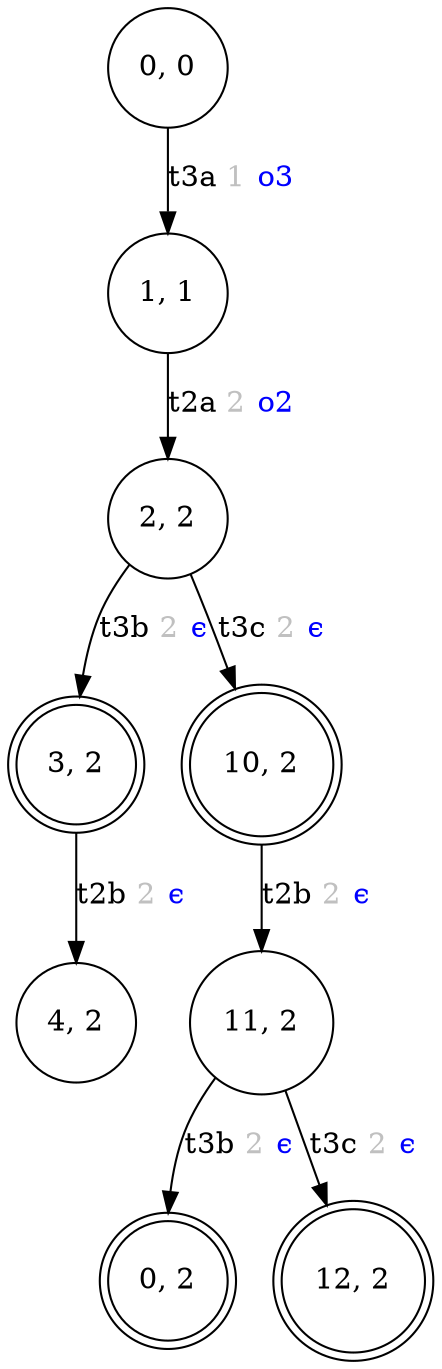 digraph test_OS {
	"0, 0" -> "1, 1" [label=<t3a <FONT COLOR="grey">1</FONT> <FONT COLOR="blue">o3</FONT>>]
	"1, 1" -> "2, 2" [label=<t2a <FONT COLOR="grey">2</FONT> <FONT COLOR="blue">o2</FONT>>]
	"2, 2" -> "3, 2" [label=<t3b <FONT COLOR="grey">2</FONT> <FONT COLOR="blue">ϵ</FONT>>]
	"3, 2" -> "4, 2" [label=<t2b <FONT COLOR="grey">2</FONT> <FONT COLOR="blue">ϵ</FONT>>]
	"2, 2" -> "10, 2" [label=<t3c <FONT COLOR="grey">2</FONT> <FONT COLOR="blue">ϵ</FONT>>]
	"10, 2" -> "11, 2" [label=<t2b <FONT COLOR="grey">2</FONT> <FONT COLOR="blue">ϵ</FONT>>]
	"11, 2" -> "0, 2" [label=<t3b <FONT COLOR="grey">2</FONT> <FONT COLOR="blue">ϵ</FONT>>]
	"11, 2" -> "12, 2" [label=<t3c <FONT COLOR="grey">2</FONT> <FONT COLOR="blue">ϵ</FONT>>]
	"0, 0" [shape=circle]
	"1, 1" [shape=circle]
	"2, 2" [shape=circle]
	"3, 2" [shape=doublecircle]
	"4, 2" [shape=circle]
	"10, 2" [shape=doublecircle]
	"11, 2" [shape=circle]
	"0, 2" [shape=doublecircle]
	"12, 2" [shape=doublecircle]
}
